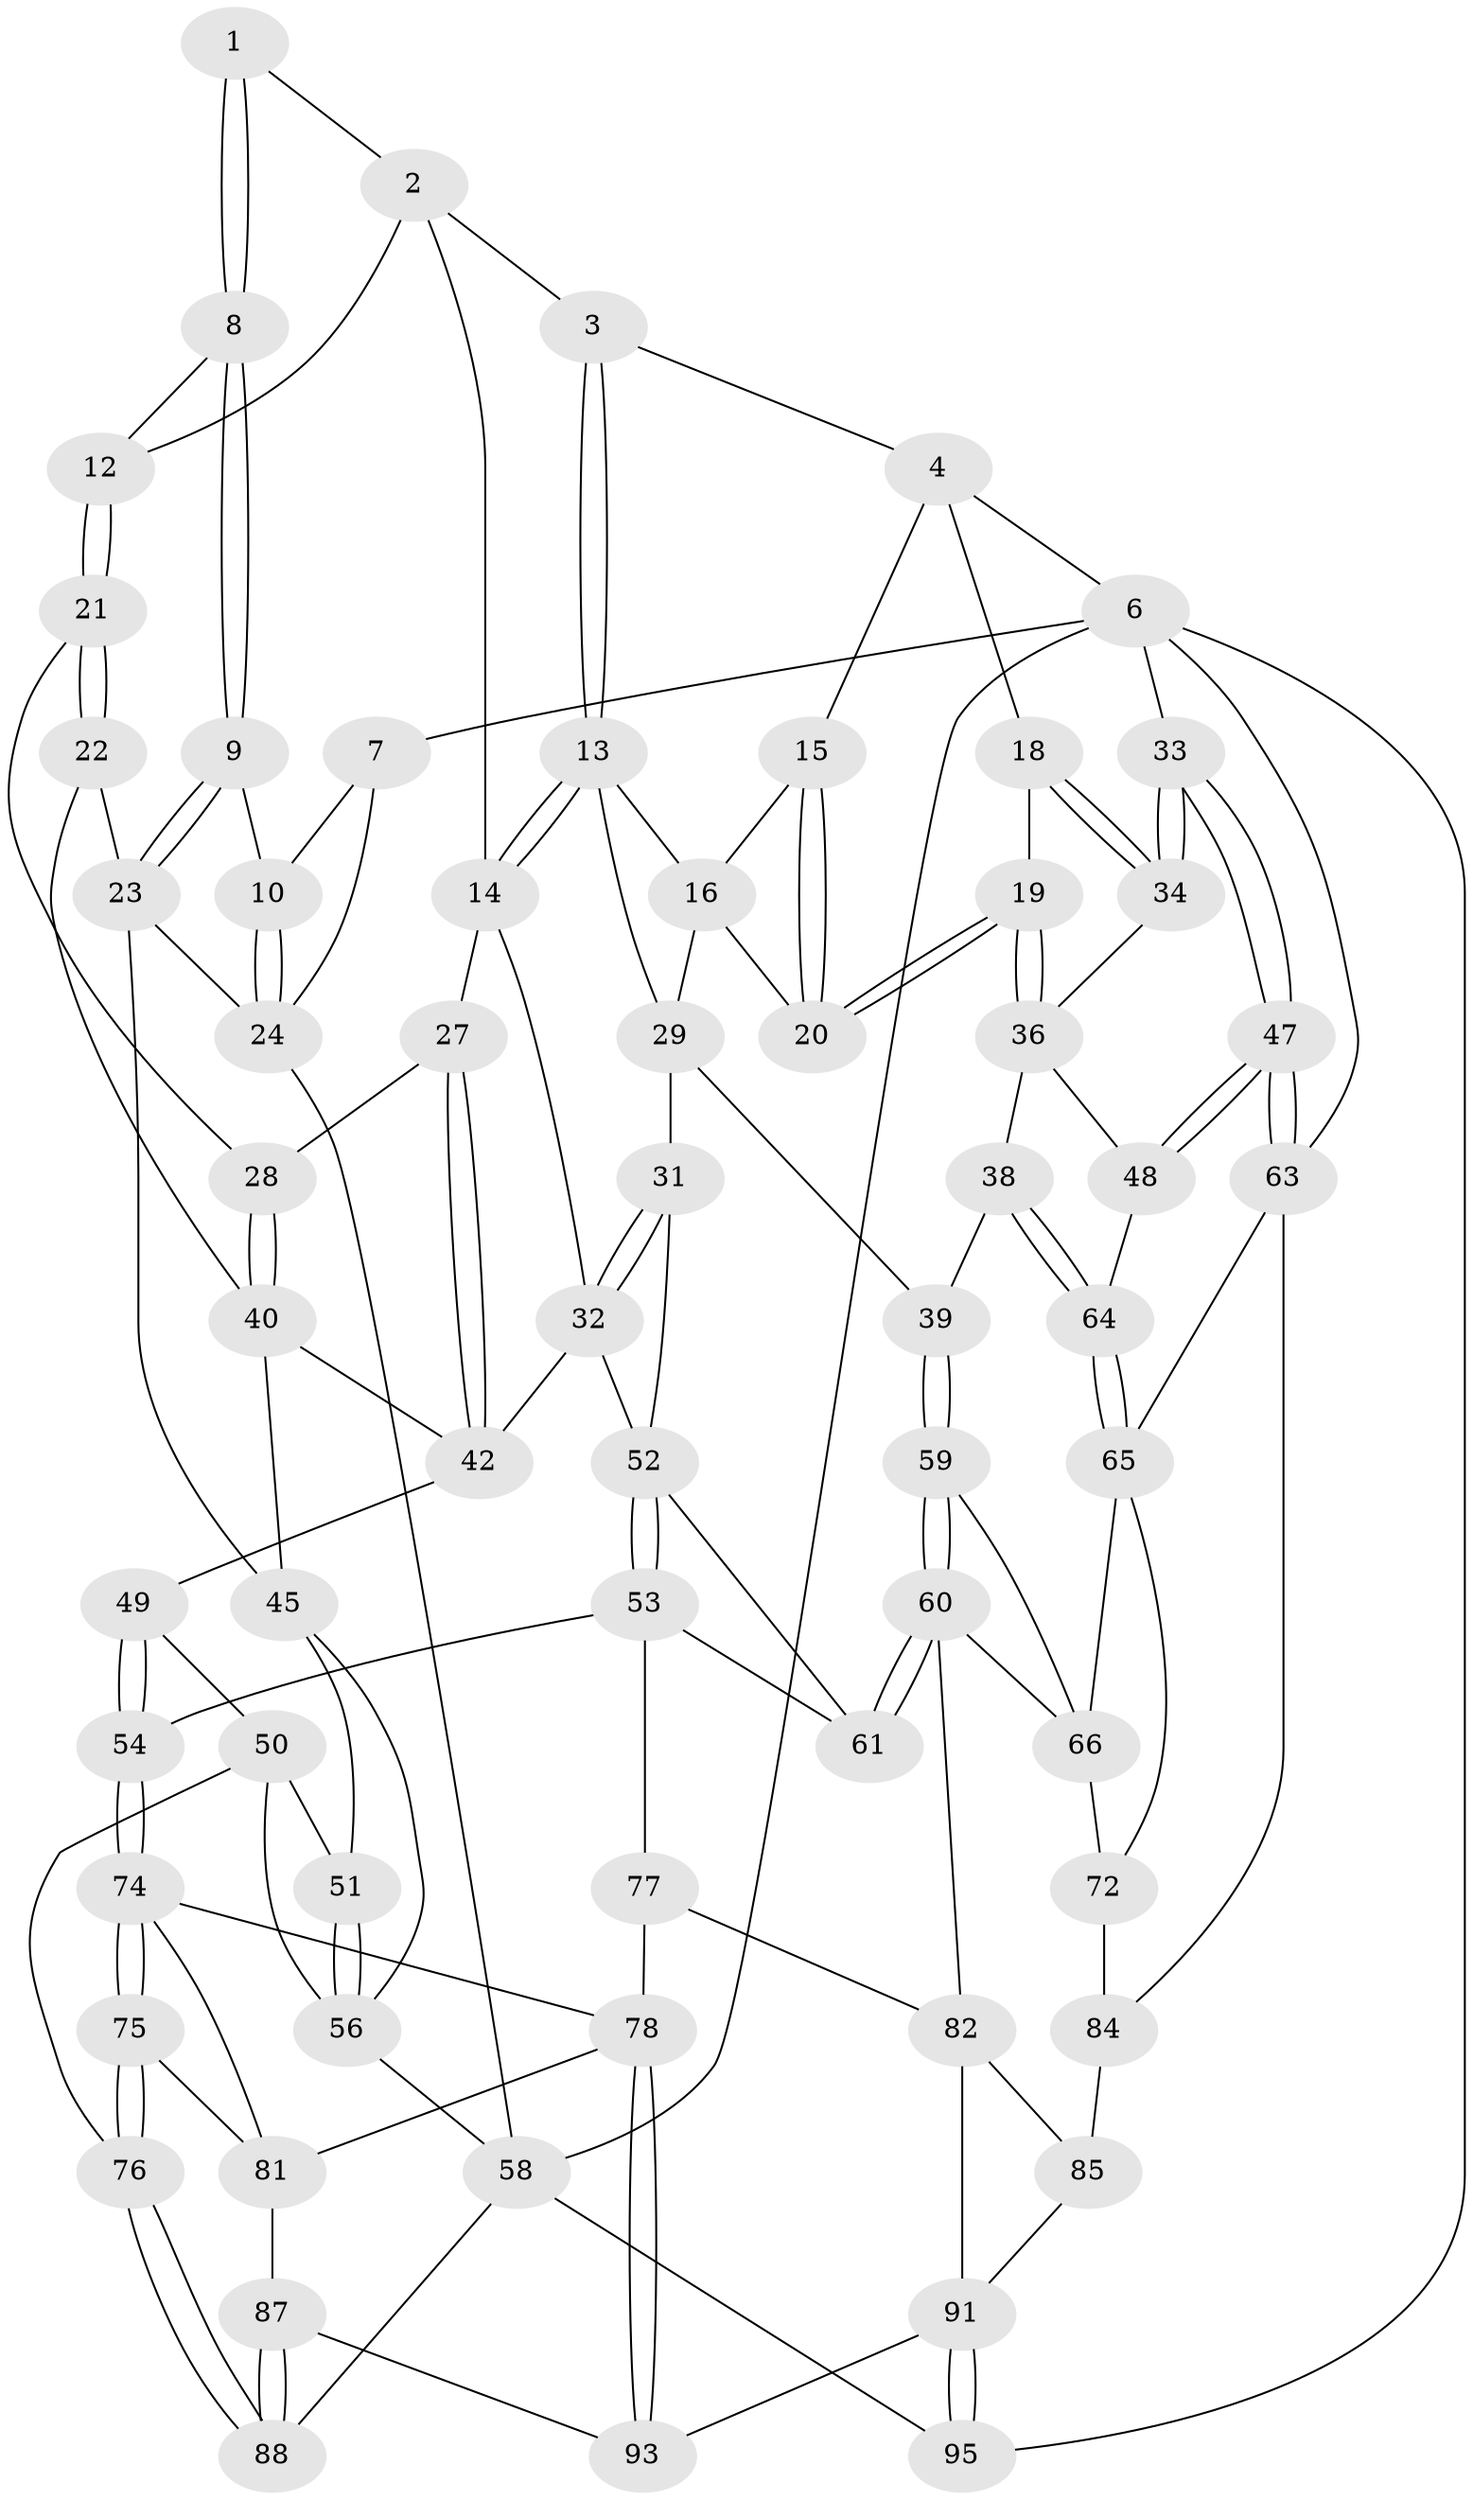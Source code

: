 // original degree distribution, {3: 0.021052631578947368, 4: 0.25263157894736843, 5: 0.5052631578947369, 6: 0.22105263157894736}
// Generated by graph-tools (version 1.1) at 2025/11/02/27/25 16:11:52]
// undirected, 66 vertices, 148 edges
graph export_dot {
graph [start="1"]
  node [color=gray90,style=filled];
  1 [pos="+0.22862188296861483+0"];
  2 [pos="+0.6079290262083258+0",super="+11"];
  3 [pos="+0.8392367112657105+0"];
  4 [pos="+0.9010852838369119+0",super="+5"];
  6 [pos="+1+0",super="+62"];
  7 [pos="+0.15059692310331174+0"];
  8 [pos="+0.2636014575400244+0.08211318356362941"];
  9 [pos="+0.17846625799916646+0.1904073233475556"];
  10 [pos="+0.04805367759318558+0.13206363497877038"];
  12 [pos="+0.3020554010133206+0.10173473194550799"];
  13 [pos="+0.6712362199170231+0.21094287733525605",super="+17"];
  14 [pos="+0.5299687053689444+0.18585586288608366",super="+26"];
  15 [pos="+0.8139769146789637+0.1283181189335004"];
  16 [pos="+0.7543125920511325+0.1959365098976456",super="+25"];
  18 [pos="+1+0"];
  19 [pos="+0.8596484024818396+0.2908120114385639"];
  20 [pos="+0.8576886015387999+0.28909360941323636"];
  21 [pos="+0.38655204323389175+0.2848078903542402"];
  22 [pos="+0.186777920774026+0.3080959156598523"];
  23 [pos="+0.1845797907333694+0.30397444141517543",super="+35"];
  24 [pos="+0+0.21496481779733745"];
  27 [pos="+0.45854508386136894+0.29928136555098017"];
  28 [pos="+0.38922817731689063+0.28561996500946546"];
  29 [pos="+0.7031991859663739+0.2867169540793393",super="+30"];
  31 [pos="+0.6217755493128151+0.44824506674017883"];
  32 [pos="+0.5939112799258672+0.43447217182614223",super="+44"];
  33 [pos="+1+0.36358642985667383"];
  34 [pos="+0.9347993013039125+0.34476390287064396"];
  36 [pos="+0.8885790920799834+0.35441012761444896",super="+37"];
  38 [pos="+0.7677539308293284+0.4927414868795319"];
  39 [pos="+0.7500431007879017+0.4996029642482925"];
  40 [pos="+0.27599092636297096+0.4761039342340256",super="+41"];
  42 [pos="+0.3547767469937461+0.4698805798145764",super="+43"];
  45 [pos="+0.15438237134041072+0.42419467897710983",super="+46"];
  47 [pos="+1+0.5807936086138195"];
  48 [pos="+1+0.5747641449686357"];
  49 [pos="+0.30019382729994487+0.6615068788460604"];
  50 [pos="+0.22080581830852458+0.6884929865124851",super="+73"];
  51 [pos="+0.09677394585710418+0.5574638027725205"];
  52 [pos="+0.45677865725812117+0.5362632805181862",super="+55"];
  53 [pos="+0.37151475500964176+0.6879218358882245",super="+67"];
  54 [pos="+0.3459723956903662+0.6831992979346002"];
  56 [pos="+0+0.6412563856174193",super="+57"];
  58 [pos="+0+1",super="+94"];
  59 [pos="+0.7430144510372061+0.6275154657196047"];
  60 [pos="+0.5212121738193186+0.7148145085480665",super="+71"];
  61 [pos="+0.5135922762704046+0.7148801422524954"];
  63 [pos="+1+1",super="+68"];
  64 [pos="+0.9935018593005952+0.5844726226587887"];
  65 [pos="+0.8967491600460736+0.7056676359085535",super="+69"];
  66 [pos="+0.7487904405675105+0.6398453710654509",super="+70"];
  72 [pos="+0.7447439675987932+0.7856846826872949"];
  74 [pos="+0.32164197161980773+0.7953089949651112",super="+80"];
  75 [pos="+0.29075184530834713+0.8565686958840795"];
  76 [pos="+0.23443260609967964+0.8893057638573098"];
  77 [pos="+0.4768275633031282+0.7909576371035819"];
  78 [pos="+0.4439434200793586+0.8623490815287878",super="+79"];
  81 [pos="+0.34007358125054615+0.8726274449717",super="+86"];
  82 [pos="+0.6281584150544082+0.8788694303015144",super="+83"];
  84 [pos="+0.7371537527015652+0.8250662461799012",super="+89"];
  85 [pos="+0.7183600673521059+0.8481616568131557",super="+90"];
  87 [pos="+0.36954611402241905+0.9532074059161646"];
  88 [pos="+0.22625487326179564+1"];
  91 [pos="+0.6270252089433328+1",super="+92"];
  93 [pos="+0.5215752222342848+0.9892693354660105"];
  95 [pos="+0.6393098919487699+1"];
  1 -- 2;
  1 -- 8;
  1 -- 8;
  2 -- 3;
  2 -- 12;
  2 -- 14;
  3 -- 4;
  3 -- 13;
  3 -- 13;
  4 -- 15;
  4 -- 18;
  4 -- 6;
  6 -- 7;
  6 -- 33;
  6 -- 58;
  6 -- 63;
  6 -- 95;
  7 -- 10;
  7 -- 24;
  8 -- 9;
  8 -- 9;
  8 -- 12;
  9 -- 10;
  9 -- 23;
  9 -- 23;
  10 -- 24;
  10 -- 24;
  12 -- 21;
  12 -- 21;
  13 -- 14;
  13 -- 14;
  13 -- 16;
  13 -- 29;
  14 -- 32;
  14 -- 27;
  15 -- 16;
  15 -- 20;
  15 -- 20;
  16 -- 20;
  16 -- 29;
  18 -- 19;
  18 -- 34;
  18 -- 34;
  19 -- 20;
  19 -- 20;
  19 -- 36;
  19 -- 36;
  21 -- 22;
  21 -- 22;
  21 -- 28;
  22 -- 23;
  22 -- 40;
  23 -- 24;
  23 -- 45;
  24 -- 58;
  27 -- 28;
  27 -- 42;
  27 -- 42;
  28 -- 40;
  28 -- 40;
  29 -- 31;
  29 -- 39;
  31 -- 32;
  31 -- 32;
  31 -- 52;
  32 -- 42;
  32 -- 52;
  33 -- 34;
  33 -- 34;
  33 -- 47;
  33 -- 47;
  34 -- 36;
  36 -- 48;
  36 -- 38;
  38 -- 39;
  38 -- 64;
  38 -- 64;
  39 -- 59;
  39 -- 59;
  40 -- 45;
  40 -- 42;
  42 -- 49;
  45 -- 51;
  45 -- 56;
  47 -- 48;
  47 -- 48;
  47 -- 63;
  47 -- 63;
  48 -- 64;
  49 -- 50;
  49 -- 54;
  49 -- 54;
  50 -- 51;
  50 -- 76;
  50 -- 56;
  51 -- 56;
  51 -- 56;
  52 -- 53;
  52 -- 53;
  52 -- 61;
  53 -- 54;
  53 -- 61;
  53 -- 77;
  54 -- 74;
  54 -- 74;
  56 -- 58;
  58 -- 88;
  58 -- 95;
  59 -- 60;
  59 -- 60;
  59 -- 66;
  60 -- 61;
  60 -- 61;
  60 -- 66;
  60 -- 82;
  63 -- 84;
  63 -- 65;
  64 -- 65;
  64 -- 65;
  65 -- 66;
  65 -- 72;
  66 -- 72;
  72 -- 84;
  74 -- 75;
  74 -- 75;
  74 -- 81;
  74 -- 78;
  75 -- 76;
  75 -- 76;
  75 -- 81;
  76 -- 88;
  76 -- 88;
  77 -- 78;
  77 -- 82;
  78 -- 93;
  78 -- 93;
  78 -- 81;
  81 -- 87;
  82 -- 85;
  82 -- 91;
  84 -- 85 [weight=2];
  85 -- 91;
  87 -- 88;
  87 -- 88;
  87 -- 93;
  91 -- 95;
  91 -- 95;
  91 -- 93;
}
